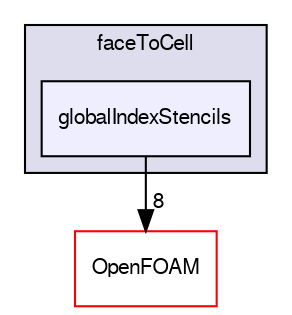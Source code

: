 digraph "src/finiteVolume/fvMesh/extendedStencil/faceToCell/globalIndexStencils" {
  bgcolor=transparent;
  compound=true
  node [ fontsize="10", fontname="FreeSans"];
  edge [ labelfontsize="10", labelfontname="FreeSans"];
  subgraph clusterdir_7c12a81ee82d3aaa033ce73b51dae3b7 {
    graph [ bgcolor="#ddddee", pencolor="black", label="faceToCell" fontname="FreeSans", fontsize="10", URL="dir_7c12a81ee82d3aaa033ce73b51dae3b7.html"]
  dir_8739625bdb04fa932f57789a1cab8d00 [shape=box, label="globalIndexStencils", style="filled", fillcolor="#eeeeff", pencolor="black", URL="dir_8739625bdb04fa932f57789a1cab8d00.html"];
  }
  dir_c5473ff19b20e6ec4dfe5c310b3778a8 [shape=box label="OpenFOAM" color="red" URL="dir_c5473ff19b20e6ec4dfe5c310b3778a8.html"];
  dir_8739625bdb04fa932f57789a1cab8d00->dir_c5473ff19b20e6ec4dfe5c310b3778a8 [headlabel="8", labeldistance=1.5 headhref="dir_000954_001706.html"];
}
